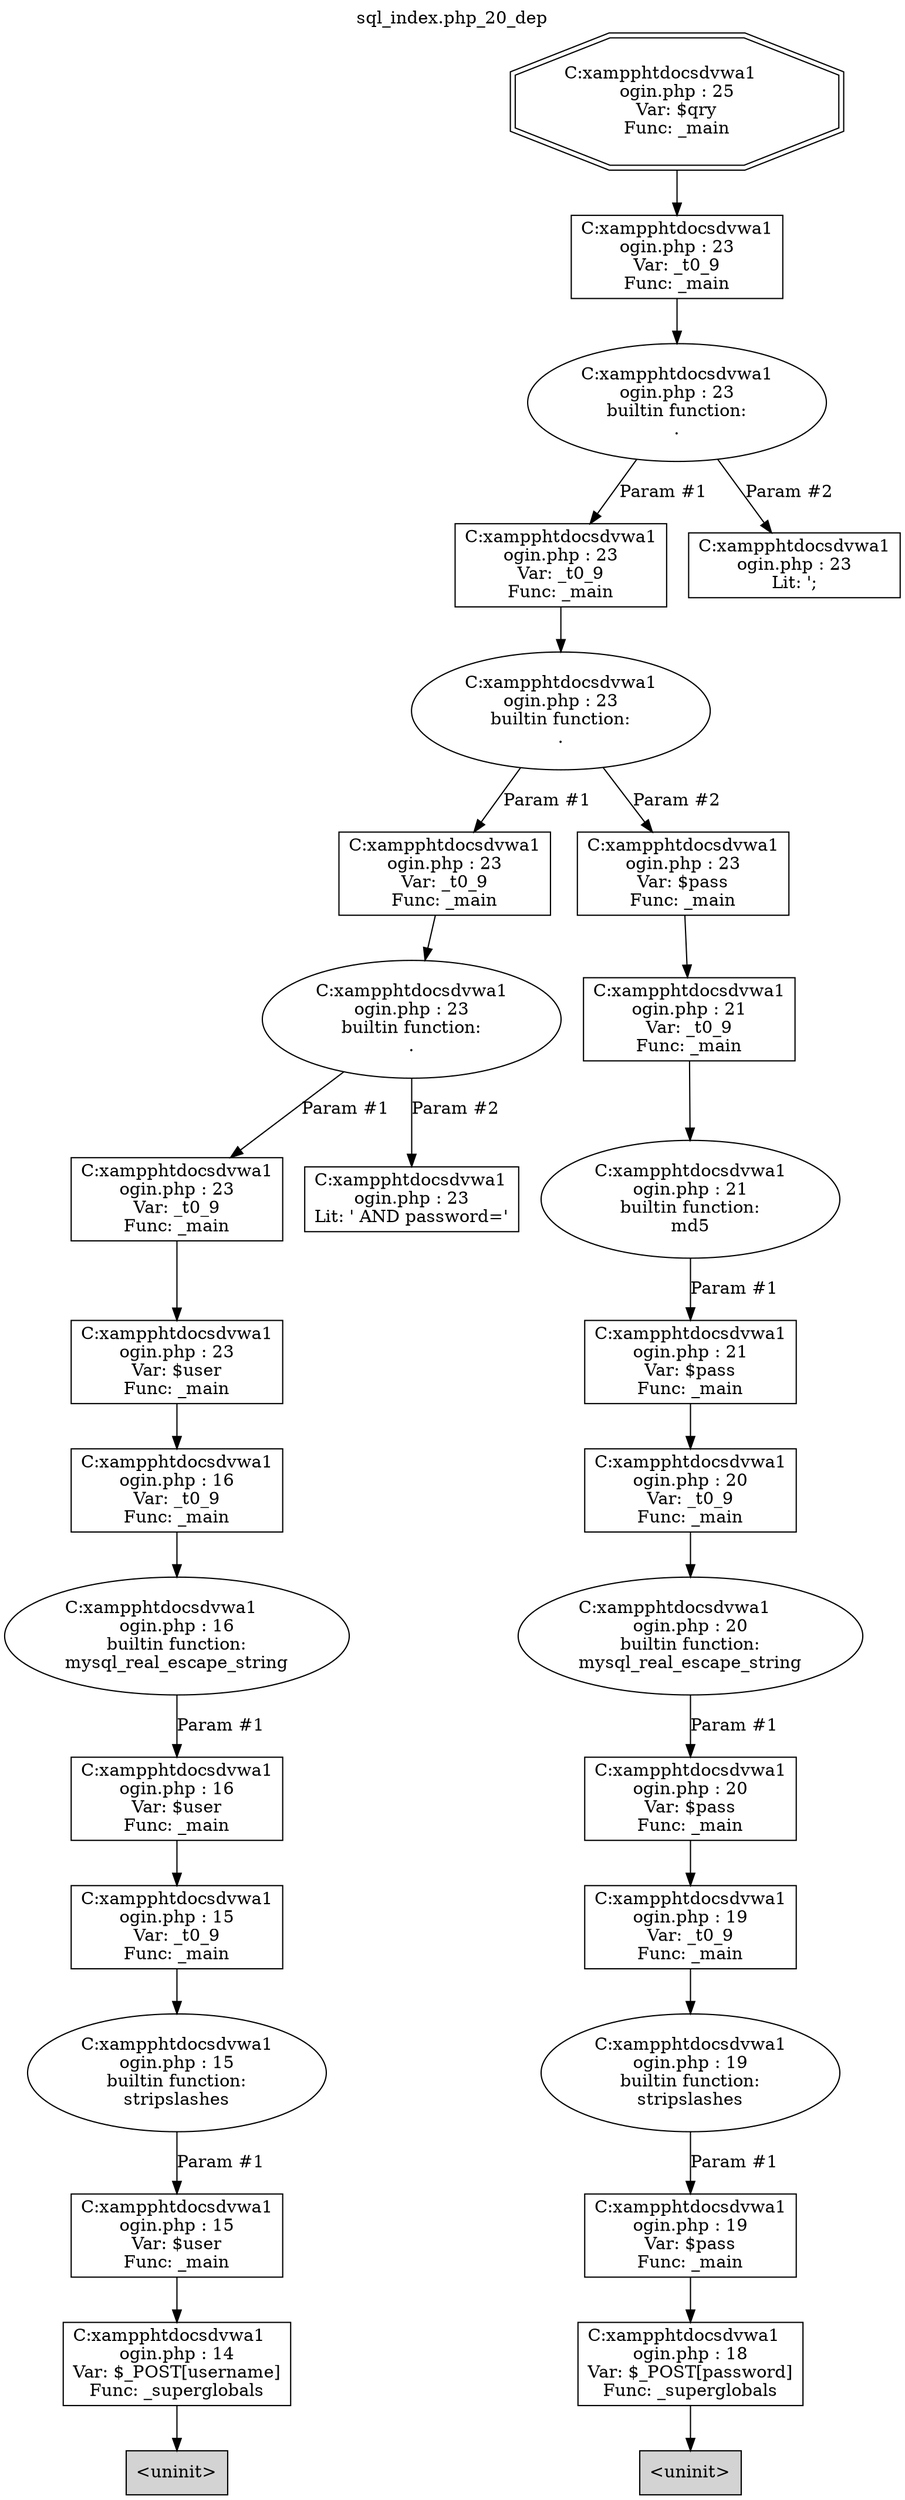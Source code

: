 digraph cfg {
  label="sql_index.php_20_dep";
  labelloc=t;
  n1 [shape=doubleoctagon, label="C:\xampp\htdocs\dvwa1\login.php : 25\nVar: $qry\nFunc: _main\n"];
  n2 [shape=box, label="C:\xampp\htdocs\dvwa1\login.php : 23\nVar: _t0_9\nFunc: _main\n"];
  n3 [shape=ellipse, label="C:\xampp\htdocs\dvwa1\login.php : 23\nbuiltin function:\n.\n"];
  n4 [shape=box, label="C:\xampp\htdocs\dvwa1\login.php : 23\nVar: _t0_9\nFunc: _main\n"];
  n5 [shape=ellipse, label="C:\xampp\htdocs\dvwa1\login.php : 23\nbuiltin function:\n.\n"];
  n6 [shape=box, label="C:\xampp\htdocs\dvwa1\login.php : 23\nVar: _t0_9\nFunc: _main\n"];
  n7 [shape=ellipse, label="C:\xampp\htdocs\dvwa1\login.php : 23\nbuiltin function:\n.\n"];
  n8 [shape=box, label="C:\xampp\htdocs\dvwa1\login.php : 23\nVar: _t0_9\nFunc: _main\n"];
  n9 [shape=box, label="C:\xampp\htdocs\dvwa1\login.php : 23\nVar: $user\nFunc: _main\n"];
  n10 [shape=box, label="C:\xampp\htdocs\dvwa1\login.php : 16\nVar: _t0_9\nFunc: _main\n"];
  n11 [shape=ellipse, label="C:\xampp\htdocs\dvwa1\login.php : 16\nbuiltin function:\nmysql_real_escape_string\n"];
  n12 [shape=box, label="C:\xampp\htdocs\dvwa1\login.php : 16\nVar: $user\nFunc: _main\n"];
  n13 [shape=box, label="C:\xampp\htdocs\dvwa1\login.php : 15\nVar: _t0_9\nFunc: _main\n"];
  n14 [shape=ellipse, label="C:\xampp\htdocs\dvwa1\login.php : 15\nbuiltin function:\nstripslashes\n"];
  n15 [shape=box, label="C:\xampp\htdocs\dvwa1\login.php : 15\nVar: $user\nFunc: _main\n"];
  n16 [shape=box, label="C:\xampp\htdocs\dvwa1\login.php : 14\nVar: $_POST[username]\nFunc: _superglobals\n"];
  n17 [shape=box, label="<uninit>",style=filled];
  n18 [shape=box, label="C:\xampp\htdocs\dvwa1\login.php : 23\nLit: ' AND password='\n"];
  n19 [shape=box, label="C:\xampp\htdocs\dvwa1\login.php : 23\nVar: $pass\nFunc: _main\n"];
  n20 [shape=box, label="C:\xampp\htdocs\dvwa1\login.php : 21\nVar: _t0_9\nFunc: _main\n"];
  n21 [shape=ellipse, label="C:\xampp\htdocs\dvwa1\login.php : 21\nbuiltin function:\nmd5\n"];
  n22 [shape=box, label="C:\xampp\htdocs\dvwa1\login.php : 21\nVar: $pass\nFunc: _main\n"];
  n23 [shape=box, label="C:\xampp\htdocs\dvwa1\login.php : 20\nVar: _t0_9\nFunc: _main\n"];
  n24 [shape=ellipse, label="C:\xampp\htdocs\dvwa1\login.php : 20\nbuiltin function:\nmysql_real_escape_string\n"];
  n25 [shape=box, label="C:\xampp\htdocs\dvwa1\login.php : 20\nVar: $pass\nFunc: _main\n"];
  n26 [shape=box, label="C:\xampp\htdocs\dvwa1\login.php : 19\nVar: _t0_9\nFunc: _main\n"];
  n27 [shape=ellipse, label="C:\xampp\htdocs\dvwa1\login.php : 19\nbuiltin function:\nstripslashes\n"];
  n28 [shape=box, label="C:\xampp\htdocs\dvwa1\login.php : 19\nVar: $pass\nFunc: _main\n"];
  n29 [shape=box, label="C:\xampp\htdocs\dvwa1\login.php : 18\nVar: $_POST[password]\nFunc: _superglobals\n"];
  n30 [shape=box, label="<uninit>",style=filled];
  n31 [shape=box, label="C:\xampp\htdocs\dvwa1\login.php : 23\nLit: ';\n"];
  n2 -> n3;
  n4 -> n5;
  n6 -> n7;
  n10 -> n11;
  n13 -> n14;
  n16 -> n17;
  n15 -> n16;
  n14 -> n15[label="Param #1"];
  n12 -> n13;
  n11 -> n12[label="Param #1"];
  n9 -> n10;
  n8 -> n9;
  n7 -> n8[label="Param #1"];
  n7 -> n18[label="Param #2"];
  n5 -> n6[label="Param #1"];
  n5 -> n19[label="Param #2"];
  n20 -> n21;
  n23 -> n24;
  n26 -> n27;
  n29 -> n30;
  n28 -> n29;
  n27 -> n28[label="Param #1"];
  n25 -> n26;
  n24 -> n25[label="Param #1"];
  n22 -> n23;
  n21 -> n22[label="Param #1"];
  n19 -> n20;
  n3 -> n4[label="Param #1"];
  n3 -> n31[label="Param #2"];
  n1 -> n2;
}
